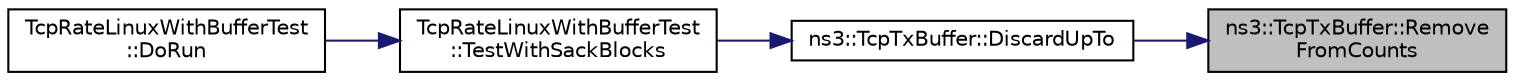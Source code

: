 digraph "ns3::TcpTxBuffer::RemoveFromCounts"
{
 // LATEX_PDF_SIZE
  edge [fontname="Helvetica",fontsize="10",labelfontname="Helvetica",labelfontsize="10"];
  node [fontname="Helvetica",fontsize="10",shape=record];
  rankdir="RL";
  Node1 [label="ns3::TcpTxBuffer::Remove\lFromCounts",height=0.2,width=0.4,color="black", fillcolor="grey75", style="filled", fontcolor="black",tooltip="Remove the size specified from the lostOut, retrans, sacked count."];
  Node1 -> Node2 [dir="back",color="midnightblue",fontsize="10",style="solid",fontname="Helvetica"];
  Node2 [label="ns3::TcpTxBuffer::DiscardUpTo",height=0.2,width=0.4,color="black", fillcolor="white", style="filled",URL="$classns3_1_1_tcp_tx_buffer.html#abc21a693005857d1f2185a32fc490d29",tooltip="Discard data up to but not including this sequence number."];
  Node2 -> Node3 [dir="back",color="midnightblue",fontsize="10",style="solid",fontname="Helvetica"];
  Node3 [label="TcpRateLinuxWithBufferTest\l::TestWithSackBlocks",height=0.2,width=0.4,color="black", fillcolor="white", style="filled",URL="$class_tcp_rate_linux_with_buffer_test.html#ab14d877f5f6c3c8f1e5715a41104585f",tooltip="Test with arbitary SACK scenario."];
  Node3 -> Node4 [dir="back",color="midnightblue",fontsize="10",style="solid",fontname="Helvetica"];
  Node4 [label="TcpRateLinuxWithBufferTest\l::DoRun",height=0.2,width=0.4,color="black", fillcolor="white", style="filled",URL="$class_tcp_rate_linux_with_buffer_test.html#a3b5486d4efb798fb5847e46d61131664",tooltip="Implementation to actually run this TestCase."];
}
